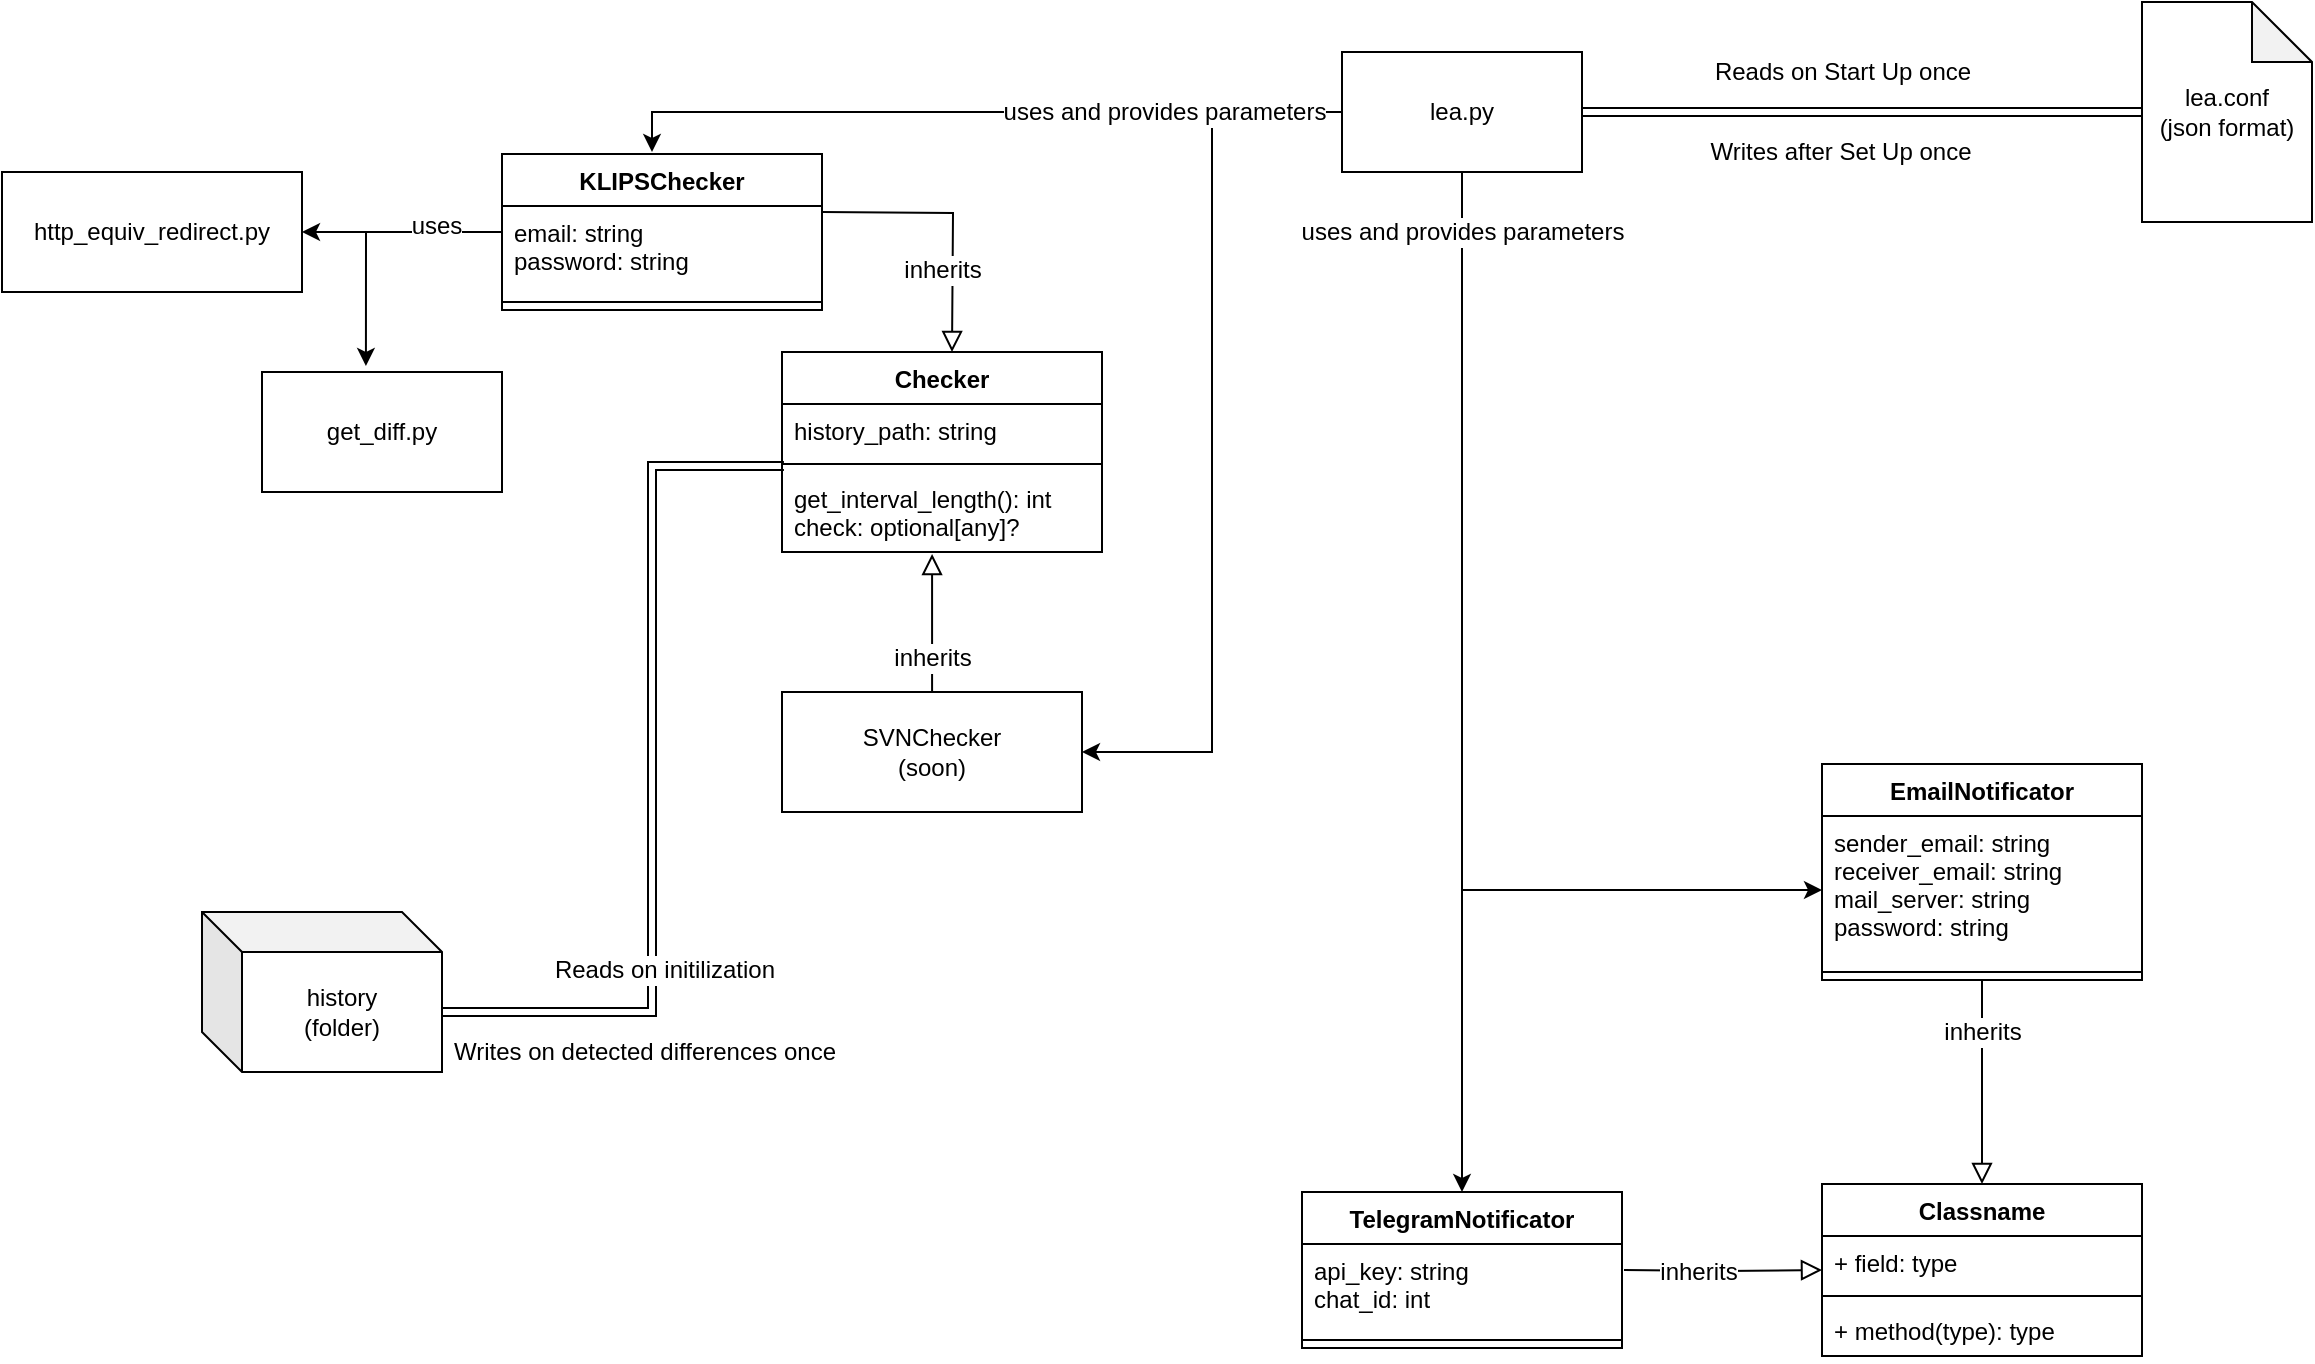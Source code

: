 <mxfile version="12.7.9" type="device"><diagram id="C5RBs43oDa-KdzZeNtuy" name="Page-1"><mxGraphModel dx="2377" dy="839" grid="1" gridSize="10" guides="1" tooltips="1" connect="1" arrows="1" fold="1" page="1" pageScale="1" pageWidth="827" pageHeight="1169" math="0" shadow="0"><root><mxCell id="WIyWlLk6GJQsqaUBKTNV-0"/><mxCell id="WIyWlLk6GJQsqaUBKTNV-1" parent="WIyWlLk6GJQsqaUBKTNV-0"/><mxCell id="JyFRhsu1KgUuUtEimZ14-3" style="edgeStyle=orthogonalEdgeStyle;rounded=0;orthogonalLoop=1;jettySize=auto;html=1;" parent="WIyWlLk6GJQsqaUBKTNV-1" source="JyFRhsu1KgUuUtEimZ14-0" edge="1"><mxGeometry relative="1" as="geometry"><mxPoint x="-35" y="160" as="targetPoint"/><Array as="points"><mxPoint x="-35" y="140"/></Array></mxGeometry></mxCell><mxCell id="JyFRhsu1KgUuUtEimZ14-6" style="edgeStyle=orthogonalEdgeStyle;rounded=0;orthogonalLoop=1;jettySize=auto;html=1;entryX=1;entryY=0.5;entryDx=0;entryDy=0;" parent="WIyWlLk6GJQsqaUBKTNV-1" source="JyFRhsu1KgUuUtEimZ14-0" target="JyFRhsu1KgUuUtEimZ14-5" edge="1"><mxGeometry relative="1" as="geometry"/></mxCell><mxCell id="JyFRhsu1KgUuUtEimZ14-11" style="edgeStyle=orthogonalEdgeStyle;rounded=0;orthogonalLoop=1;jettySize=auto;html=1;entryX=0;entryY=0.5;entryDx=0;entryDy=0;" parent="WIyWlLk6GJQsqaUBKTNV-1" source="JyFRhsu1KgUuUtEimZ14-0" target="1R2muSLU0PiyzE9JTser-19" edge="1"><mxGeometry relative="1" as="geometry"><mxPoint x="414.5" y="555" as="targetPoint"/></mxGeometry></mxCell><mxCell id="JyFRhsu1KgUuUtEimZ14-15" style="edgeStyle=orthogonalEdgeStyle;rounded=0;orthogonalLoop=1;jettySize=auto;html=1;entryX=0.5;entryY=0;entryDx=0;entryDy=0;" parent="WIyWlLk6GJQsqaUBKTNV-1" source="JyFRhsu1KgUuUtEimZ14-0" target="1R2muSLU0PiyzE9JTser-22" edge="1"><mxGeometry relative="1" as="geometry"><mxPoint x="370" y="470" as="targetPoint"/></mxGeometry></mxCell><mxCell id="JyFRhsu1KgUuUtEimZ14-16" value="uses and provides parameters" style="text;html=1;align=center;verticalAlign=middle;resizable=0;points=[];labelBackgroundColor=#ffffff;" parent="JyFRhsu1KgUuUtEimZ14-15" vertex="1" connectable="0"><mxGeometry x="-0.728" y="-1" relative="1" as="geometry"><mxPoint x="1" y="-40" as="offset"/></mxGeometry></mxCell><mxCell id="JyFRhsu1KgUuUtEimZ14-0" value="&lt;div&gt;lea.py&lt;/div&gt;" style="rounded=0;whiteSpace=wrap;html=1;" parent="WIyWlLk6GJQsqaUBKTNV-1" vertex="1"><mxGeometry x="310" y="110" width="120" height="60" as="geometry"/></mxCell><mxCell id="JyFRhsu1KgUuUtEimZ14-27" style="edgeStyle=orthogonalEdgeStyle;rounded=0;orthogonalLoop=1;jettySize=auto;html=1;entryX=0;entryY=0.5;entryDx=0;entryDy=0;entryPerimeter=0;shape=link;exitX=1;exitY=0.5;exitDx=0;exitDy=0;" parent="WIyWlLk6GJQsqaUBKTNV-1" source="JyFRhsu1KgUuUtEimZ14-0" target="JyFRhsu1KgUuUtEimZ14-18" edge="1"><mxGeometry relative="1" as="geometry"><Array as="points"><mxPoint x="690" y="140"/><mxPoint x="690" y="140"/></Array></mxGeometry></mxCell><mxCell id="JyFRhsu1KgUuUtEimZ14-31" value="Reads on Start Up once" style="text;html=1;align=center;verticalAlign=middle;resizable=0;points=[];labelBackgroundColor=#ffffff;" parent="JyFRhsu1KgUuUtEimZ14-27" vertex="1" connectable="0"><mxGeometry x="0.857" y="-240" relative="1" as="geometry"><mxPoint x="-130" y="-260" as="offset"/></mxGeometry></mxCell><mxCell id="JyFRhsu1KgUuUtEimZ14-33" value="Writes after Set Up once" style="text;html=1;align=center;verticalAlign=middle;resizable=0;points=[];labelBackgroundColor=#ffffff;" parent="JyFRhsu1KgUuUtEimZ14-27" vertex="1" connectable="0"><mxGeometry x="0.857" y="-131" relative="1" as="geometry"><mxPoint x="-131" y="-111" as="offset"/></mxGeometry></mxCell><mxCell id="JyFRhsu1KgUuUtEimZ14-35" style="edgeStyle=orthogonalEdgeStyle;rounded=0;orthogonalLoop=1;jettySize=auto;html=1;entryX=0.433;entryY=-0.05;entryDx=0;entryDy=0;entryPerimeter=0;" parent="WIyWlLk6GJQsqaUBKTNV-1" target="JyFRhsu1KgUuUtEimZ14-34" edge="1"><mxGeometry relative="1" as="geometry"><mxPoint x="690" y="350" as="targetPoint"/><mxPoint x="-110" y="200" as="sourcePoint"/><Array as="points"><mxPoint x="-178" y="200"/></Array></mxGeometry></mxCell><mxCell id="JyFRhsu1KgUuUtEimZ14-48" style="edgeStyle=orthogonalEdgeStyle;rounded=0;orthogonalLoop=1;jettySize=auto;html=1;entryX=1;entryY=0.5;entryDx=0;entryDy=0;exitX=0;exitY=0.5;exitDx=0;exitDy=0;" parent="WIyWlLk6GJQsqaUBKTNV-1" target="JyFRhsu1KgUuUtEimZ14-47" edge="1"><mxGeometry relative="1" as="geometry"><mxPoint x="-110" y="200" as="sourcePoint"/><Array as="points"><mxPoint x="-120" y="200"/><mxPoint x="-120" y="200"/></Array></mxGeometry></mxCell><mxCell id="JyFRhsu1KgUuUtEimZ14-49" value="uses" style="text;html=1;align=center;verticalAlign=middle;resizable=0;points=[];labelBackgroundColor=#ffffff;" parent="JyFRhsu1KgUuUtEimZ14-48" vertex="1" connectable="0"><mxGeometry x="-0.329" y="-3" relative="1" as="geometry"><mxPoint as="offset"/></mxGeometry></mxCell><mxCell id="1R2muSLU0PiyzE9JTser-0" style="edgeStyle=orthogonalEdgeStyle;rounded=0;orthogonalLoop=1;jettySize=auto;html=1;entryX=0;entryY=0;entryDx=120;entryDy=50;entryPerimeter=0;shape=link;exitX=0.006;exitY=-0.075;exitDx=0;exitDy=0;exitPerimeter=0;" edge="1" parent="WIyWlLk6GJQsqaUBKTNV-1" source="1R2muSLU0PiyzE9JTser-37" target="JyFRhsu1KgUuUtEimZ14-39"><mxGeometry relative="1" as="geometry"><mxPoint x="-110" y="200" as="sourcePoint"/><Array as="points"><mxPoint x="-35" y="317"/><mxPoint x="-35" y="590"/></Array></mxGeometry></mxCell><mxCell id="1R2muSLU0PiyzE9JTser-1" value="&lt;div&gt;Writes on detected differences once&lt;/div&gt;" style="text;html=1;align=center;verticalAlign=middle;resizable=0;points=[];labelBackgroundColor=#ffffff;" vertex="1" connectable="0" parent="1R2muSLU0PiyzE9JTser-0"><mxGeometry x="0.819" y="1" relative="1" as="geometry"><mxPoint x="61" y="19" as="offset"/></mxGeometry></mxCell><mxCell id="1R2muSLU0PiyzE9JTser-10" style="edgeStyle=orthogonalEdgeStyle;rounded=0;orthogonalLoop=1;jettySize=auto;html=1;startArrow=none;startFill=0;endArrow=block;endFill=0;endSize=8;" edge="1" parent="WIyWlLk6GJQsqaUBKTNV-1"><mxGeometry relative="1" as="geometry"><mxPoint x="50" y="190" as="sourcePoint"/><mxPoint x="115" y="260" as="targetPoint"/></mxGeometry></mxCell><mxCell id="1R2muSLU0PiyzE9JTser-11" value="inherits" style="text;html=1;align=center;verticalAlign=middle;resizable=0;points=[];labelBackgroundColor=#ffffff;" vertex="1" connectable="0" parent="1R2muSLU0PiyzE9JTser-10"><mxGeometry x="-0.103" y="-14" relative="1" as="geometry"><mxPoint x="-1" y="14" as="offset"/></mxGeometry></mxCell><mxCell id="1R2muSLU0PiyzE9JTser-7" style="edgeStyle=orthogonalEdgeStyle;rounded=0;orthogonalLoop=1;jettySize=auto;html=1;entryX=0.469;entryY=1.025;entryDx=0;entryDy=0;startArrow=none;startFill=0;endArrow=block;endFill=0;endSize=8;entryPerimeter=0;" edge="1" parent="WIyWlLk6GJQsqaUBKTNV-1" source="JyFRhsu1KgUuUtEimZ14-5" target="1R2muSLU0PiyzE9JTser-37"><mxGeometry relative="1" as="geometry"><mxPoint x="105" y="340" as="targetPoint"/></mxGeometry></mxCell><mxCell id="1R2muSLU0PiyzE9JTser-9" value="inherits" style="text;html=1;align=center;verticalAlign=middle;resizable=0;points=[];labelBackgroundColor=#ffffff;" vertex="1" connectable="0" parent="1R2muSLU0PiyzE9JTser-7"><mxGeometry x="-0.711" y="1" relative="1" as="geometry"><mxPoint x="1" y="-7" as="offset"/></mxGeometry></mxCell><mxCell id="JyFRhsu1KgUuUtEimZ14-5" value="&lt;div&gt;SVNChecker&lt;/div&gt;&lt;div&gt;(soon)&lt;br&gt;&lt;/div&gt;" style="rounded=0;whiteSpace=wrap;html=1;" parent="WIyWlLk6GJQsqaUBKTNV-1" vertex="1"><mxGeometry x="30" y="430" width="150" height="60" as="geometry"/></mxCell><mxCell id="1R2muSLU0PiyzE9JTser-15" style="edgeStyle=orthogonalEdgeStyle;rounded=0;orthogonalLoop=1;jettySize=auto;html=1;entryX=0.5;entryY=0;entryDx=0;entryDy=0;startArrow=none;startFill=0;endArrow=block;endFill=0;endSize=8;exitX=0.5;exitY=1;exitDx=0;exitDy=0;" edge="1" parent="WIyWlLk6GJQsqaUBKTNV-1" source="1R2muSLU0PiyzE9JTser-18" target="1R2muSLU0PiyzE9JTser-26"><mxGeometry relative="1" as="geometry"><mxPoint x="764.5" y="680" as="sourcePoint"/><mxPoint x="690" y="785" as="targetPoint"/></mxGeometry></mxCell><mxCell id="1R2muSLU0PiyzE9JTser-14" style="edgeStyle=orthogonalEdgeStyle;rounded=0;orthogonalLoop=1;jettySize=auto;html=1;entryX=0;entryY=0.5;entryDx=0;entryDy=0;startArrow=none;startFill=0;endArrow=block;endFill=0;endSize=8;" edge="1" parent="WIyWlLk6GJQsqaUBKTNV-1" target="1R2muSLU0PiyzE9JTser-26"><mxGeometry relative="1" as="geometry"><mxPoint x="451" y="719" as="sourcePoint"/><mxPoint x="214.5" y="821" as="targetPoint"/></mxGeometry></mxCell><mxCell id="1R2muSLU0PiyzE9JTser-31" value="inherits" style="text;html=1;align=center;verticalAlign=middle;resizable=0;points=[];labelBackgroundColor=#ffffff;" vertex="1" connectable="0" parent="1R2muSLU0PiyzE9JTser-14"><mxGeometry x="-0.253" y="-4" relative="1" as="geometry"><mxPoint y="-4" as="offset"/></mxGeometry></mxCell><mxCell id="JyFRhsu1KgUuUtEimZ14-18" value="&lt;div&gt;lea.conf&lt;/div&gt;&lt;div&gt;(json format)&lt;/div&gt;" style="shape=note;whiteSpace=wrap;html=1;backgroundOutline=1;darkOpacity=0.05;" parent="WIyWlLk6GJQsqaUBKTNV-1" vertex="1"><mxGeometry x="710" y="85" width="85" height="110" as="geometry"/></mxCell><mxCell id="JyFRhsu1KgUuUtEimZ14-34" value="get_diff.py" style="rounded=0;whiteSpace=wrap;html=1;" parent="WIyWlLk6GJQsqaUBKTNV-1" vertex="1"><mxGeometry x="-230" y="270" width="120" height="60" as="geometry"/></mxCell><mxCell id="JyFRhsu1KgUuUtEimZ14-39" value="&lt;div&gt;history&lt;/div&gt;&lt;div&gt;(folder)&lt;br&gt;&lt;/div&gt;" style="shape=cube;whiteSpace=wrap;html=1;boundedLbl=1;backgroundOutline=1;darkOpacity=0.05;darkOpacity2=0.1;" parent="WIyWlLk6GJQsqaUBKTNV-1" vertex="1"><mxGeometry x="-260" y="540" width="120" height="80" as="geometry"/></mxCell><mxCell id="JyFRhsu1KgUuUtEimZ14-47" value="&lt;div&gt;http_equiv_redirect.py&lt;/div&gt;" style="rounded=0;whiteSpace=wrap;html=1;" parent="WIyWlLk6GJQsqaUBKTNV-1" vertex="1"><mxGeometry x="-360" y="170" width="150" height="60" as="geometry"/></mxCell><mxCell id="1R2muSLU0PiyzE9JTser-5" value="uses and provides parameters" style="text;html=1;align=center;verticalAlign=middle;resizable=0;points=[];labelBackgroundColor=#ffffff;" vertex="1" connectable="0" parent="WIyWlLk6GJQsqaUBKTNV-1"><mxGeometry x="220" y="180" as="geometry"><mxPoint x="1" y="-40" as="offset"/></mxGeometry></mxCell><mxCell id="1R2muSLU0PiyzE9JTser-18" value="EmailNotificator" style="swimlane;fontStyle=1;align=center;verticalAlign=top;childLayout=stackLayout;horizontal=1;startSize=26;horizontalStack=0;resizeParent=1;resizeParentMax=0;resizeLast=0;collapsible=1;marginBottom=0;" vertex="1" parent="WIyWlLk6GJQsqaUBKTNV-1"><mxGeometry x="550" y="466" width="160" height="108" as="geometry"/></mxCell><mxCell id="1R2muSLU0PiyzE9JTser-19" value="sender_email: string&#xA;receiver_email: string&#xA;mail_server: string&#xA;password: string&#xA;" style="text;strokeColor=none;fillColor=none;align=left;verticalAlign=top;spacingLeft=4;spacingRight=4;overflow=hidden;rotatable=0;points=[[0,0.5],[1,0.5]];portConstraint=eastwest;" vertex="1" parent="1R2muSLU0PiyzE9JTser-18"><mxGeometry y="26" width="160" height="74" as="geometry"/></mxCell><mxCell id="1R2muSLU0PiyzE9JTser-20" value="" style="line;strokeWidth=1;fillColor=none;align=left;verticalAlign=middle;spacingTop=-1;spacingLeft=3;spacingRight=3;rotatable=0;labelPosition=right;points=[];portConstraint=eastwest;" vertex="1" parent="1R2muSLU0PiyzE9JTser-18"><mxGeometry y="100" width="160" height="8" as="geometry"/></mxCell><mxCell id="1R2muSLU0PiyzE9JTser-22" value="TelegramNotificator" style="swimlane;fontStyle=1;align=center;verticalAlign=top;childLayout=stackLayout;horizontal=1;startSize=26;horizontalStack=0;resizeParent=1;resizeParentMax=0;resizeLast=0;collapsible=1;marginBottom=0;" vertex="1" parent="WIyWlLk6GJQsqaUBKTNV-1"><mxGeometry x="290" y="680" width="160" height="78" as="geometry"/></mxCell><mxCell id="1R2muSLU0PiyzE9JTser-23" value="api_key: string&#xA;chat_id: int&#xA;" style="text;strokeColor=none;fillColor=none;align=left;verticalAlign=top;spacingLeft=4;spacingRight=4;overflow=hidden;rotatable=0;points=[[0,0.5],[1,0.5]];portConstraint=eastwest;" vertex="1" parent="1R2muSLU0PiyzE9JTser-22"><mxGeometry y="26" width="160" height="44" as="geometry"/></mxCell><mxCell id="1R2muSLU0PiyzE9JTser-24" value="" style="line;strokeWidth=1;fillColor=none;align=left;verticalAlign=middle;spacingTop=-1;spacingLeft=3;spacingRight=3;rotatable=0;labelPosition=right;points=[];portConstraint=eastwest;" vertex="1" parent="1R2muSLU0PiyzE9JTser-22"><mxGeometry y="70" width="160" height="8" as="geometry"/></mxCell><mxCell id="1R2muSLU0PiyzE9JTser-26" value="Classname" style="swimlane;fontStyle=1;align=center;verticalAlign=top;childLayout=stackLayout;horizontal=1;startSize=26;horizontalStack=0;resizeParent=1;resizeParentMax=0;resizeLast=0;collapsible=1;marginBottom=0;" vertex="1" parent="WIyWlLk6GJQsqaUBKTNV-1"><mxGeometry x="550" y="676" width="160" height="86" as="geometry"/></mxCell><mxCell id="1R2muSLU0PiyzE9JTser-27" value="+ field: type" style="text;strokeColor=none;fillColor=none;align=left;verticalAlign=top;spacingLeft=4;spacingRight=4;overflow=hidden;rotatable=0;points=[[0,0.5],[1,0.5]];portConstraint=eastwest;" vertex="1" parent="1R2muSLU0PiyzE9JTser-26"><mxGeometry y="26" width="160" height="26" as="geometry"/></mxCell><mxCell id="1R2muSLU0PiyzE9JTser-28" value="" style="line;strokeWidth=1;fillColor=none;align=left;verticalAlign=middle;spacingTop=-1;spacingLeft=3;spacingRight=3;rotatable=0;labelPosition=right;points=[];portConstraint=eastwest;" vertex="1" parent="1R2muSLU0PiyzE9JTser-26"><mxGeometry y="52" width="160" height="8" as="geometry"/></mxCell><mxCell id="1R2muSLU0PiyzE9JTser-29" value="+ method(type): type" style="text;strokeColor=none;fillColor=none;align=left;verticalAlign=top;spacingLeft=4;spacingRight=4;overflow=hidden;rotatable=0;points=[[0,0.5],[1,0.5]];portConstraint=eastwest;" vertex="1" parent="1R2muSLU0PiyzE9JTser-26"><mxGeometry y="60" width="160" height="26" as="geometry"/></mxCell><mxCell id="1R2muSLU0PiyzE9JTser-32" value="inherits" style="text;html=1;align=center;verticalAlign=middle;resizable=0;points=[];labelBackgroundColor=#ffffff;" vertex="1" connectable="0" parent="WIyWlLk6GJQsqaUBKTNV-1"><mxGeometry x="630" y="600" as="geometry"><mxPoint as="offset"/></mxGeometry></mxCell><mxCell id="1R2muSLU0PiyzE9JTser-33" value="&lt;div&gt;Reads on initilization&lt;br&gt;&lt;/div&gt;" style="text;html=1;align=center;verticalAlign=middle;resizable=0;points=[];labelBackgroundColor=#ffffff;" vertex="1" connectable="0" parent="WIyWlLk6GJQsqaUBKTNV-1"><mxGeometry x="-90" y="550" as="geometry"><mxPoint x="61" y="19" as="offset"/></mxGeometry></mxCell><mxCell id="1R2muSLU0PiyzE9JTser-34" value="Checker" style="swimlane;fontStyle=1;align=center;verticalAlign=top;childLayout=stackLayout;horizontal=1;startSize=26;horizontalStack=0;resizeParent=1;resizeParentMax=0;resizeLast=0;collapsible=1;marginBottom=0;" vertex="1" parent="WIyWlLk6GJQsqaUBKTNV-1"><mxGeometry x="30" y="260" width="160" height="100" as="geometry"/></mxCell><mxCell id="1R2muSLU0PiyzE9JTser-35" value="history_path: string" style="text;strokeColor=none;fillColor=none;align=left;verticalAlign=top;spacingLeft=4;spacingRight=4;overflow=hidden;rotatable=0;points=[[0,0.5],[1,0.5]];portConstraint=eastwest;" vertex="1" parent="1R2muSLU0PiyzE9JTser-34"><mxGeometry y="26" width="160" height="26" as="geometry"/></mxCell><mxCell id="1R2muSLU0PiyzE9JTser-36" value="" style="line;strokeWidth=1;fillColor=none;align=left;verticalAlign=middle;spacingTop=-1;spacingLeft=3;spacingRight=3;rotatable=0;labelPosition=right;points=[];portConstraint=eastwest;" vertex="1" parent="1R2muSLU0PiyzE9JTser-34"><mxGeometry y="52" width="160" height="8" as="geometry"/></mxCell><mxCell id="1R2muSLU0PiyzE9JTser-37" value="get_interval_length(): int&#xA;check: optional[any]?&#xA;" style="text;strokeColor=none;fillColor=none;align=left;verticalAlign=top;spacingLeft=4;spacingRight=4;overflow=hidden;rotatable=0;points=[[0,0.5],[1,0.5]];portConstraint=eastwest;" vertex="1" parent="1R2muSLU0PiyzE9JTser-34"><mxGeometry y="60" width="160" height="40" as="geometry"/></mxCell><mxCell id="1R2muSLU0PiyzE9JTser-39" value="KLIPSChecker" style="swimlane;fontStyle=1;align=center;verticalAlign=top;childLayout=stackLayout;horizontal=1;startSize=26;horizontalStack=0;resizeParent=1;resizeParentMax=0;resizeLast=0;collapsible=1;marginBottom=0;" vertex="1" parent="WIyWlLk6GJQsqaUBKTNV-1"><mxGeometry x="-110" y="161" width="160" height="78" as="geometry"/></mxCell><mxCell id="1R2muSLU0PiyzE9JTser-40" value="email: string&#xA;password: string&#xA;" style="text;strokeColor=none;fillColor=none;align=left;verticalAlign=top;spacingLeft=4;spacingRight=4;overflow=hidden;rotatable=0;points=[[0,0.5],[1,0.5]];portConstraint=eastwest;" vertex="1" parent="1R2muSLU0PiyzE9JTser-39"><mxGeometry y="26" width="160" height="44" as="geometry"/></mxCell><mxCell id="1R2muSLU0PiyzE9JTser-41" value="" style="line;strokeWidth=1;fillColor=none;align=left;verticalAlign=middle;spacingTop=-1;spacingLeft=3;spacingRight=3;rotatable=0;labelPosition=right;points=[];portConstraint=eastwest;" vertex="1" parent="1R2muSLU0PiyzE9JTser-39"><mxGeometry y="70" width="160" height="8" as="geometry"/></mxCell></root></mxGraphModel></diagram></mxfile>
